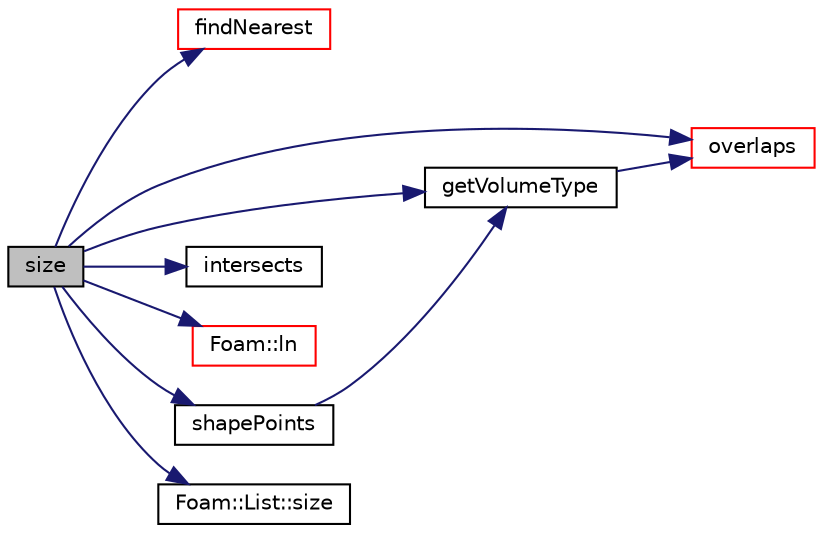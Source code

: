 digraph "size"
{
  bgcolor="transparent";
  edge [fontname="Helvetica",fontsize="10",labelfontname="Helvetica",labelfontsize="10"];
  node [fontname="Helvetica",fontsize="10",shape=record];
  rankdir="LR";
  Node1 [label="size",height=0.2,width=0.4,color="black", fillcolor="grey75", style="filled", fontcolor="black"];
  Node1 -> Node2 [color="midnightblue",fontsize="10",style="solid",fontname="Helvetica"];
  Node2 [label="findNearest",height=0.2,width=0.4,color="red",URL="$a00616.html#af7483cd8cca50023b883a04583eab4e8",tooltip="Calculates nearest (to sample) point in shape. "];
  Node1 -> Node3 [color="midnightblue",fontsize="10",style="solid",fontname="Helvetica"];
  Node3 [label="getVolumeType",height=0.2,width=0.4,color="black",URL="$a00616.html#a5bf8e778b30c9ef73822b7a93c4b2c21",tooltip="Get type (inside,outside,mixed,unknown) of point w.r.t. surface. "];
  Node3 -> Node4 [color="midnightblue",fontsize="10",style="solid",fontname="Helvetica"];
  Node4 [label="overlaps",height=0.2,width=0.4,color="red",URL="$a00616.html#aea49f8ea149b750ff5d58a0a194a6526",tooltip="Does (bb of) shape at index overlap bb. "];
  Node1 -> Node5 [color="midnightblue",fontsize="10",style="solid",fontname="Helvetica"];
  Node5 [label="intersects",height=0.2,width=0.4,color="black",URL="$a00616.html#af0671803f4ca487224326c84c0847765",tooltip="Calculate intersection of shape with ray. Sets result. "];
  Node1 -> Node6 [color="midnightblue",fontsize="10",style="solid",fontname="Helvetica"];
  Node6 [label="Foam::ln",height=0.2,width=0.4,color="red",URL="$a10974.html#aea60636e831c1465e94c96bf1afdce2f",tooltip="Create a softlink. dst should not exist. Returns true if successful. "];
  Node1 -> Node4 [color="midnightblue",fontsize="10",style="solid",fontname="Helvetica"];
  Node1 -> Node7 [color="midnightblue",fontsize="10",style="solid",fontname="Helvetica"];
  Node7 [label="shapePoints",height=0.2,width=0.4,color="black",URL="$a00616.html#a58dfe4920102733259897ab12356e463",tooltip="Get representative point cloud for all shapes inside. "];
  Node7 -> Node3 [color="midnightblue",fontsize="10",style="solid",fontname="Helvetica"];
  Node1 -> Node8 [color="midnightblue",fontsize="10",style="solid",fontname="Helvetica"];
  Node8 [label="Foam::List::size",height=0.2,width=0.4,color="black",URL="$a01391.html#a8a5f6fa29bd4b500caf186f60245b384",tooltip="Override size to be inconsistent with allocated storage. "];
}
